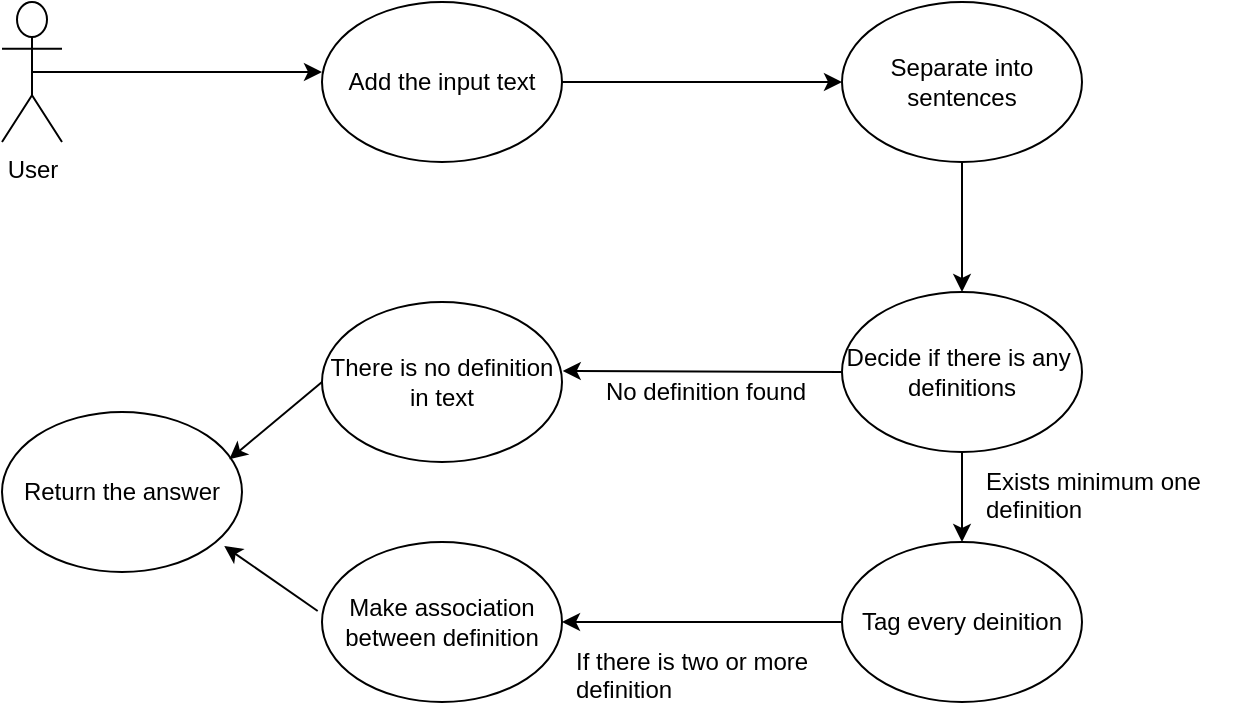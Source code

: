 <mxfile version="12.1.3" type="device" pages="1"><diagram id="BDOssgkecdBjEtZLQlMS" name="Page-1"><mxGraphModel dx="1173" dy="648" grid="1" gridSize="10" guides="1" tooltips="1" connect="1" arrows="1" fold="1" page="1" pageScale="1" pageWidth="827" pageHeight="1169" math="0" shadow="0"><root><mxCell id="0"/><mxCell id="1" parent="0"/><mxCell id="Y0OigsD3PO-7kff9k43N-9" style="edgeStyle=orthogonalEdgeStyle;rounded=0;orthogonalLoop=1;jettySize=auto;html=1;exitX=0.5;exitY=0.5;exitDx=0;exitDy=0;exitPerimeter=0;" edge="1" parent="1" source="Y0OigsD3PO-7kff9k43N-8"><mxGeometry relative="1" as="geometry"><mxPoint x="200" y="235" as="targetPoint"/></mxGeometry></mxCell><mxCell id="Y0OigsD3PO-7kff9k43N-8" value="User" style="shape=umlActor;verticalLabelPosition=bottom;labelBackgroundColor=#ffffff;verticalAlign=top;html=1;outlineConnect=0;" vertex="1" parent="1"><mxGeometry x="40" y="200" width="30" height="70" as="geometry"/></mxCell><mxCell id="Y0OigsD3PO-7kff9k43N-10" value="Add the input text" style="ellipse;whiteSpace=wrap;html=1;" vertex="1" parent="1"><mxGeometry x="200" y="200" width="120" height="80" as="geometry"/></mxCell><mxCell id="Y0OigsD3PO-7kff9k43N-11" value="" style="endArrow=classic;html=1;exitX=1;exitY=0.5;exitDx=0;exitDy=0;" edge="1" parent="1" source="Y0OigsD3PO-7kff9k43N-10" target="Y0OigsD3PO-7kff9k43N-12"><mxGeometry width="50" height="50" relative="1" as="geometry"><mxPoint x="470" y="250" as="sourcePoint"/><mxPoint x="400" y="160" as="targetPoint"/></mxGeometry></mxCell><mxCell id="Y0OigsD3PO-7kff9k43N-12" value="Separate into sentences" style="ellipse;whiteSpace=wrap;html=1;" vertex="1" parent="1"><mxGeometry x="460" y="200" width="120" height="80" as="geometry"/></mxCell><mxCell id="Y0OigsD3PO-7kff9k43N-13" value="" style="endArrow=classic;html=1;exitX=0.5;exitY=1;exitDx=0;exitDy=0;" edge="1" parent="1" source="Y0OigsD3PO-7kff9k43N-12" target="Y0OigsD3PO-7kff9k43N-14"><mxGeometry width="50" height="50" relative="1" as="geometry"><mxPoint x="30" y="360" as="sourcePoint"/><mxPoint x="520" y="240" as="targetPoint"/></mxGeometry></mxCell><mxCell id="Y0OigsD3PO-7kff9k43N-14" value="Decide if there is any&amp;nbsp; definitions" style="ellipse;whiteSpace=wrap;html=1;" vertex="1" parent="1"><mxGeometry x="460" y="345" width="120" height="80" as="geometry"/></mxCell><mxCell id="Y0OigsD3PO-7kff9k43N-15" value="Tag every deinition" style="ellipse;whiteSpace=wrap;html=1;" vertex="1" parent="1"><mxGeometry x="460" y="470" width="120" height="80" as="geometry"/></mxCell><mxCell id="Y0OigsD3PO-7kff9k43N-16" value="" style="endArrow=classic;html=1;exitX=0.5;exitY=1;exitDx=0;exitDy=0;" edge="1" parent="1" source="Y0OigsD3PO-7kff9k43N-14" target="Y0OigsD3PO-7kff9k43N-15"><mxGeometry width="50" height="50" relative="1" as="geometry"><mxPoint x="510" y="330" as="sourcePoint"/><mxPoint x="560" y="280" as="targetPoint"/></mxGeometry></mxCell><mxCell id="Y0OigsD3PO-7kff9k43N-17" value="Make association between definition" style="ellipse;whiteSpace=wrap;html=1;" vertex="1" parent="1"><mxGeometry x="200" y="470" width="120" height="80" as="geometry"/></mxCell><mxCell id="Y0OigsD3PO-7kff9k43N-18" value="" style="endArrow=classic;html=1;exitX=0;exitY=0.5;exitDx=0;exitDy=0;entryX=1;entryY=0.5;entryDx=0;entryDy=0;" edge="1" parent="1" source="Y0OigsD3PO-7kff9k43N-15" target="Y0OigsD3PO-7kff9k43N-17"><mxGeometry width="50" height="50" relative="1" as="geometry"><mxPoint x="300" y="440" as="sourcePoint"/><mxPoint x="350" y="390" as="targetPoint"/></mxGeometry></mxCell><mxCell id="Y0OigsD3PO-7kff9k43N-19" value="There is no definition in text" style="ellipse;whiteSpace=wrap;html=1;" vertex="1" parent="1"><mxGeometry x="200" y="350" width="120" height="80" as="geometry"/></mxCell><mxCell id="Y0OigsD3PO-7kff9k43N-20" value="&lt;div&gt;Exists minimum one&lt;/div&gt;&lt;div&gt; definition&lt;/div&gt;" style="text;html=1;resizable=0;points=[];autosize=1;align=left;verticalAlign=top;spacingTop=-4;" vertex="1" parent="1"><mxGeometry x="530" y="430" width="130" height="30" as="geometry"/></mxCell><mxCell id="Y0OigsD3PO-7kff9k43N-21" value="" style="endArrow=classic;html=1;entryX=1.003;entryY=0.431;entryDx=0;entryDy=0;entryPerimeter=0;exitX=0;exitY=0.5;exitDx=0;exitDy=0;" edge="1" parent="1" source="Y0OigsD3PO-7kff9k43N-14" target="Y0OigsD3PO-7kff9k43N-19"><mxGeometry width="50" height="50" relative="1" as="geometry"><mxPoint x="340" y="384" as="sourcePoint"/><mxPoint x="250" y="460" as="targetPoint"/></mxGeometry></mxCell><mxCell id="Y0OigsD3PO-7kff9k43N-22" value="No definition found" style="text;html=1;resizable=0;points=[];autosize=1;align=left;verticalAlign=top;spacingTop=-4;" vertex="1" parent="1"><mxGeometry x="340" y="385" width="120" height="20" as="geometry"/></mxCell><mxCell id="Y0OigsD3PO-7kff9k43N-25" value="&lt;div&gt;If there is two or more&lt;/div&gt;&lt;div&gt; definition&lt;/div&gt;" style="text;html=1;resizable=0;points=[];autosize=1;align=left;verticalAlign=top;spacingTop=-4;" vertex="1" parent="1"><mxGeometry x="325" y="520" width="130" height="30" as="geometry"/></mxCell><mxCell id="Y0OigsD3PO-7kff9k43N-28" value="Return the answer" style="ellipse;whiteSpace=wrap;html=1;" vertex="1" parent="1"><mxGeometry x="40" y="405" width="120" height="80" as="geometry"/></mxCell><mxCell id="Y0OigsD3PO-7kff9k43N-29" value="" style="endArrow=classic;html=1;exitX=0;exitY=0.5;exitDx=0;exitDy=0;entryX=0.947;entryY=0.296;entryDx=0;entryDy=0;entryPerimeter=0;" edge="1" parent="1" source="Y0OigsD3PO-7kff9k43N-19" target="Y0OigsD3PO-7kff9k43N-28"><mxGeometry width="50" height="50" relative="1" as="geometry"><mxPoint x="140" y="390" as="sourcePoint"/><mxPoint x="190" y="340" as="targetPoint"/></mxGeometry></mxCell><mxCell id="Y0OigsD3PO-7kff9k43N-30" value="" style="endArrow=classic;html=1;exitX=-0.018;exitY=0.431;exitDx=0;exitDy=0;exitPerimeter=0;entryX=0.926;entryY=0.838;entryDx=0;entryDy=0;entryPerimeter=0;" edge="1" parent="1" source="Y0OigsD3PO-7kff9k43N-17" target="Y0OigsD3PO-7kff9k43N-28"><mxGeometry width="50" height="50" relative="1" as="geometry"><mxPoint x="140" y="540" as="sourcePoint"/><mxPoint x="190" y="490" as="targetPoint"/></mxGeometry></mxCell></root></mxGraphModel></diagram></mxfile>